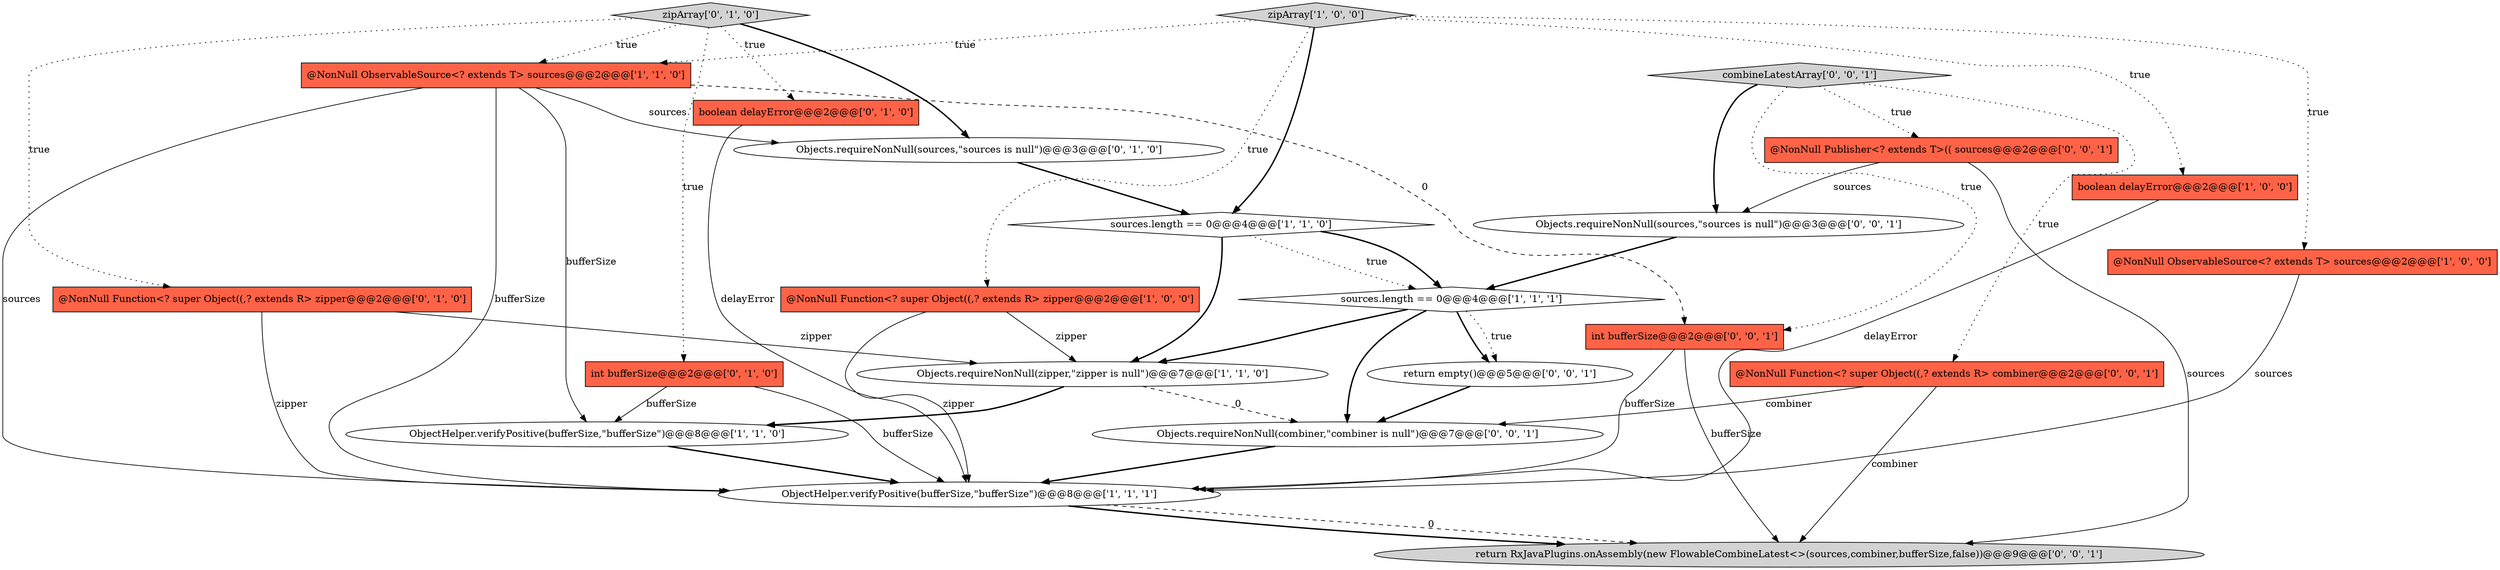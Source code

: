 digraph {
21 [style = filled, label = "return RxJavaPlugins.onAssembly(new FlowableCombineLatest<>(sources,combiner,bufferSize,false))@@@9@@@['0', '0', '1']", fillcolor = lightgray, shape = ellipse image = "AAA0AAABBB3BBB"];
3 [style = filled, label = "ObjectHelper.verifyPositive(bufferSize,\"bufferSize\")@@@8@@@['1', '1', '0']", fillcolor = white, shape = ellipse image = "AAA0AAABBB1BBB"];
11 [style = filled, label = "@NonNull Function<? super Object((,? extends R> zipper@@@2@@@['0', '1', '0']", fillcolor = tomato, shape = box image = "AAA0AAABBB2BBB"];
13 [style = filled, label = "zipArray['0', '1', '0']", fillcolor = lightgray, shape = diamond image = "AAA0AAABBB2BBB"];
22 [style = filled, label = "Objects.requireNonNull(sources,\"sources is null\")@@@3@@@['0', '0', '1']", fillcolor = white, shape = ellipse image = "AAA0AAABBB3BBB"];
2 [style = filled, label = "boolean delayError@@@2@@@['1', '0', '0']", fillcolor = tomato, shape = box image = "AAA0AAABBB1BBB"];
16 [style = filled, label = "@NonNull Publisher<? extends T>(( sources@@@2@@@['0', '0', '1']", fillcolor = tomato, shape = box image = "AAA0AAABBB3BBB"];
18 [style = filled, label = "int bufferSize@@@2@@@['0', '0', '1']", fillcolor = tomato, shape = box image = "AAA0AAABBB3BBB"];
4 [style = filled, label = "ObjectHelper.verifyPositive(bufferSize,\"bufferSize\")@@@8@@@['1', '1', '1']", fillcolor = white, shape = ellipse image = "AAA0AAABBB1BBB"];
14 [style = filled, label = "boolean delayError@@@2@@@['0', '1', '0']", fillcolor = tomato, shape = box image = "AAA0AAABBB2BBB"];
15 [style = filled, label = "combineLatestArray['0', '0', '1']", fillcolor = lightgray, shape = diamond image = "AAA0AAABBB3BBB"];
9 [style = filled, label = "zipArray['1', '0', '0']", fillcolor = lightgray, shape = diamond image = "AAA0AAABBB1BBB"];
10 [style = filled, label = "Objects.requireNonNull(sources,\"sources is null\")@@@3@@@['0', '1', '0']", fillcolor = white, shape = ellipse image = "AAA1AAABBB2BBB"];
7 [style = filled, label = "Objects.requireNonNull(zipper,\"zipper is null\")@@@7@@@['1', '1', '0']", fillcolor = white, shape = ellipse image = "AAA0AAABBB1BBB"];
12 [style = filled, label = "int bufferSize@@@2@@@['0', '1', '0']", fillcolor = tomato, shape = box image = "AAA0AAABBB2BBB"];
0 [style = filled, label = "@NonNull Function<? super Object((,? extends R> zipper@@@2@@@['1', '0', '0']", fillcolor = tomato, shape = box image = "AAA0AAABBB1BBB"];
5 [style = filled, label = "sources.length == 0@@@4@@@['1', '1', '1']", fillcolor = white, shape = diamond image = "AAA0AAABBB1BBB"];
19 [style = filled, label = "Objects.requireNonNull(combiner,\"combiner is null\")@@@7@@@['0', '0', '1']", fillcolor = white, shape = ellipse image = "AAA0AAABBB3BBB"];
20 [style = filled, label = "return empty()@@@5@@@['0', '0', '1']", fillcolor = white, shape = ellipse image = "AAA0AAABBB3BBB"];
8 [style = filled, label = "@NonNull ObservableSource<? extends T> sources@@@2@@@['1', '1', '0']", fillcolor = tomato, shape = box image = "AAA0AAABBB1BBB"];
17 [style = filled, label = "@NonNull Function<? super Object((,? extends R> combiner@@@2@@@['0', '0', '1']", fillcolor = tomato, shape = box image = "AAA0AAABBB3BBB"];
1 [style = filled, label = "@NonNull ObservableSource<? extends T> sources@@@2@@@['1', '0', '0']", fillcolor = tomato, shape = box image = "AAA0AAABBB1BBB"];
6 [style = filled, label = "sources.length == 0@@@4@@@['1', '1', '0']", fillcolor = white, shape = diamond image = "AAA0AAABBB1BBB"];
15->17 [style = dotted, label="true"];
12->3 [style = solid, label="bufferSize"];
8->4 [style = solid, label="sources"];
5->19 [style = bold, label=""];
9->8 [style = dotted, label="true"];
22->5 [style = bold, label=""];
8->10 [style = solid, label="sources"];
18->21 [style = solid, label="bufferSize"];
8->18 [style = dashed, label="0"];
8->3 [style = solid, label="bufferSize"];
10->6 [style = bold, label=""];
0->4 [style = solid, label="zipper"];
9->0 [style = dotted, label="true"];
4->21 [style = dashed, label="0"];
17->21 [style = solid, label="combiner"];
8->4 [style = solid, label="bufferSize"];
12->4 [style = solid, label="bufferSize"];
15->18 [style = dotted, label="true"];
1->4 [style = solid, label="sources"];
13->11 [style = dotted, label="true"];
9->1 [style = dotted, label="true"];
2->4 [style = solid, label="delayError"];
7->19 [style = dashed, label="0"];
14->4 [style = solid, label="delayError"];
13->8 [style = dotted, label="true"];
15->22 [style = bold, label=""];
9->2 [style = dotted, label="true"];
11->7 [style = solid, label="zipper"];
0->7 [style = solid, label="zipper"];
20->19 [style = bold, label=""];
18->4 [style = solid, label="bufferSize"];
9->6 [style = bold, label=""];
7->3 [style = bold, label=""];
6->5 [style = dotted, label="true"];
17->19 [style = solid, label="combiner"];
11->4 [style = solid, label="zipper"];
5->20 [style = bold, label=""];
6->5 [style = bold, label=""];
19->4 [style = bold, label=""];
15->16 [style = dotted, label="true"];
16->21 [style = solid, label="sources"];
6->7 [style = bold, label=""];
13->10 [style = bold, label=""];
13->12 [style = dotted, label="true"];
4->21 [style = bold, label=""];
13->14 [style = dotted, label="true"];
3->4 [style = bold, label=""];
5->7 [style = bold, label=""];
16->22 [style = solid, label="sources"];
5->20 [style = dotted, label="true"];
}
